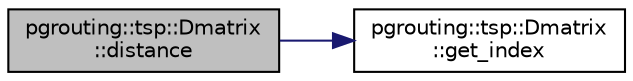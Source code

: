 digraph "pgrouting::tsp::Dmatrix::distance"
{
  edge [fontname="Helvetica",fontsize="10",labelfontname="Helvetica",labelfontsize="10"];
  node [fontname="Helvetica",fontsize="10",shape=record];
  rankdir="LR";
  Node10 [label="pgrouting::tsp::Dmatrix\l::distance",height=0.2,width=0.4,color="black", fillcolor="grey75", style="filled", fontcolor="black"];
  Node10 -> Node11 [color="midnightblue",fontsize="10",style="solid",fontname="Helvetica"];
  Node11 [label="pgrouting::tsp::Dmatrix\l::get_index",height=0.2,width=0.4,color="black", fillcolor="white", style="filled",URL="$classpgrouting_1_1tsp_1_1Dmatrix.html#acd3455be4c2e72e6877163b3c317c063",tooltip="original id -> idx "];
}

